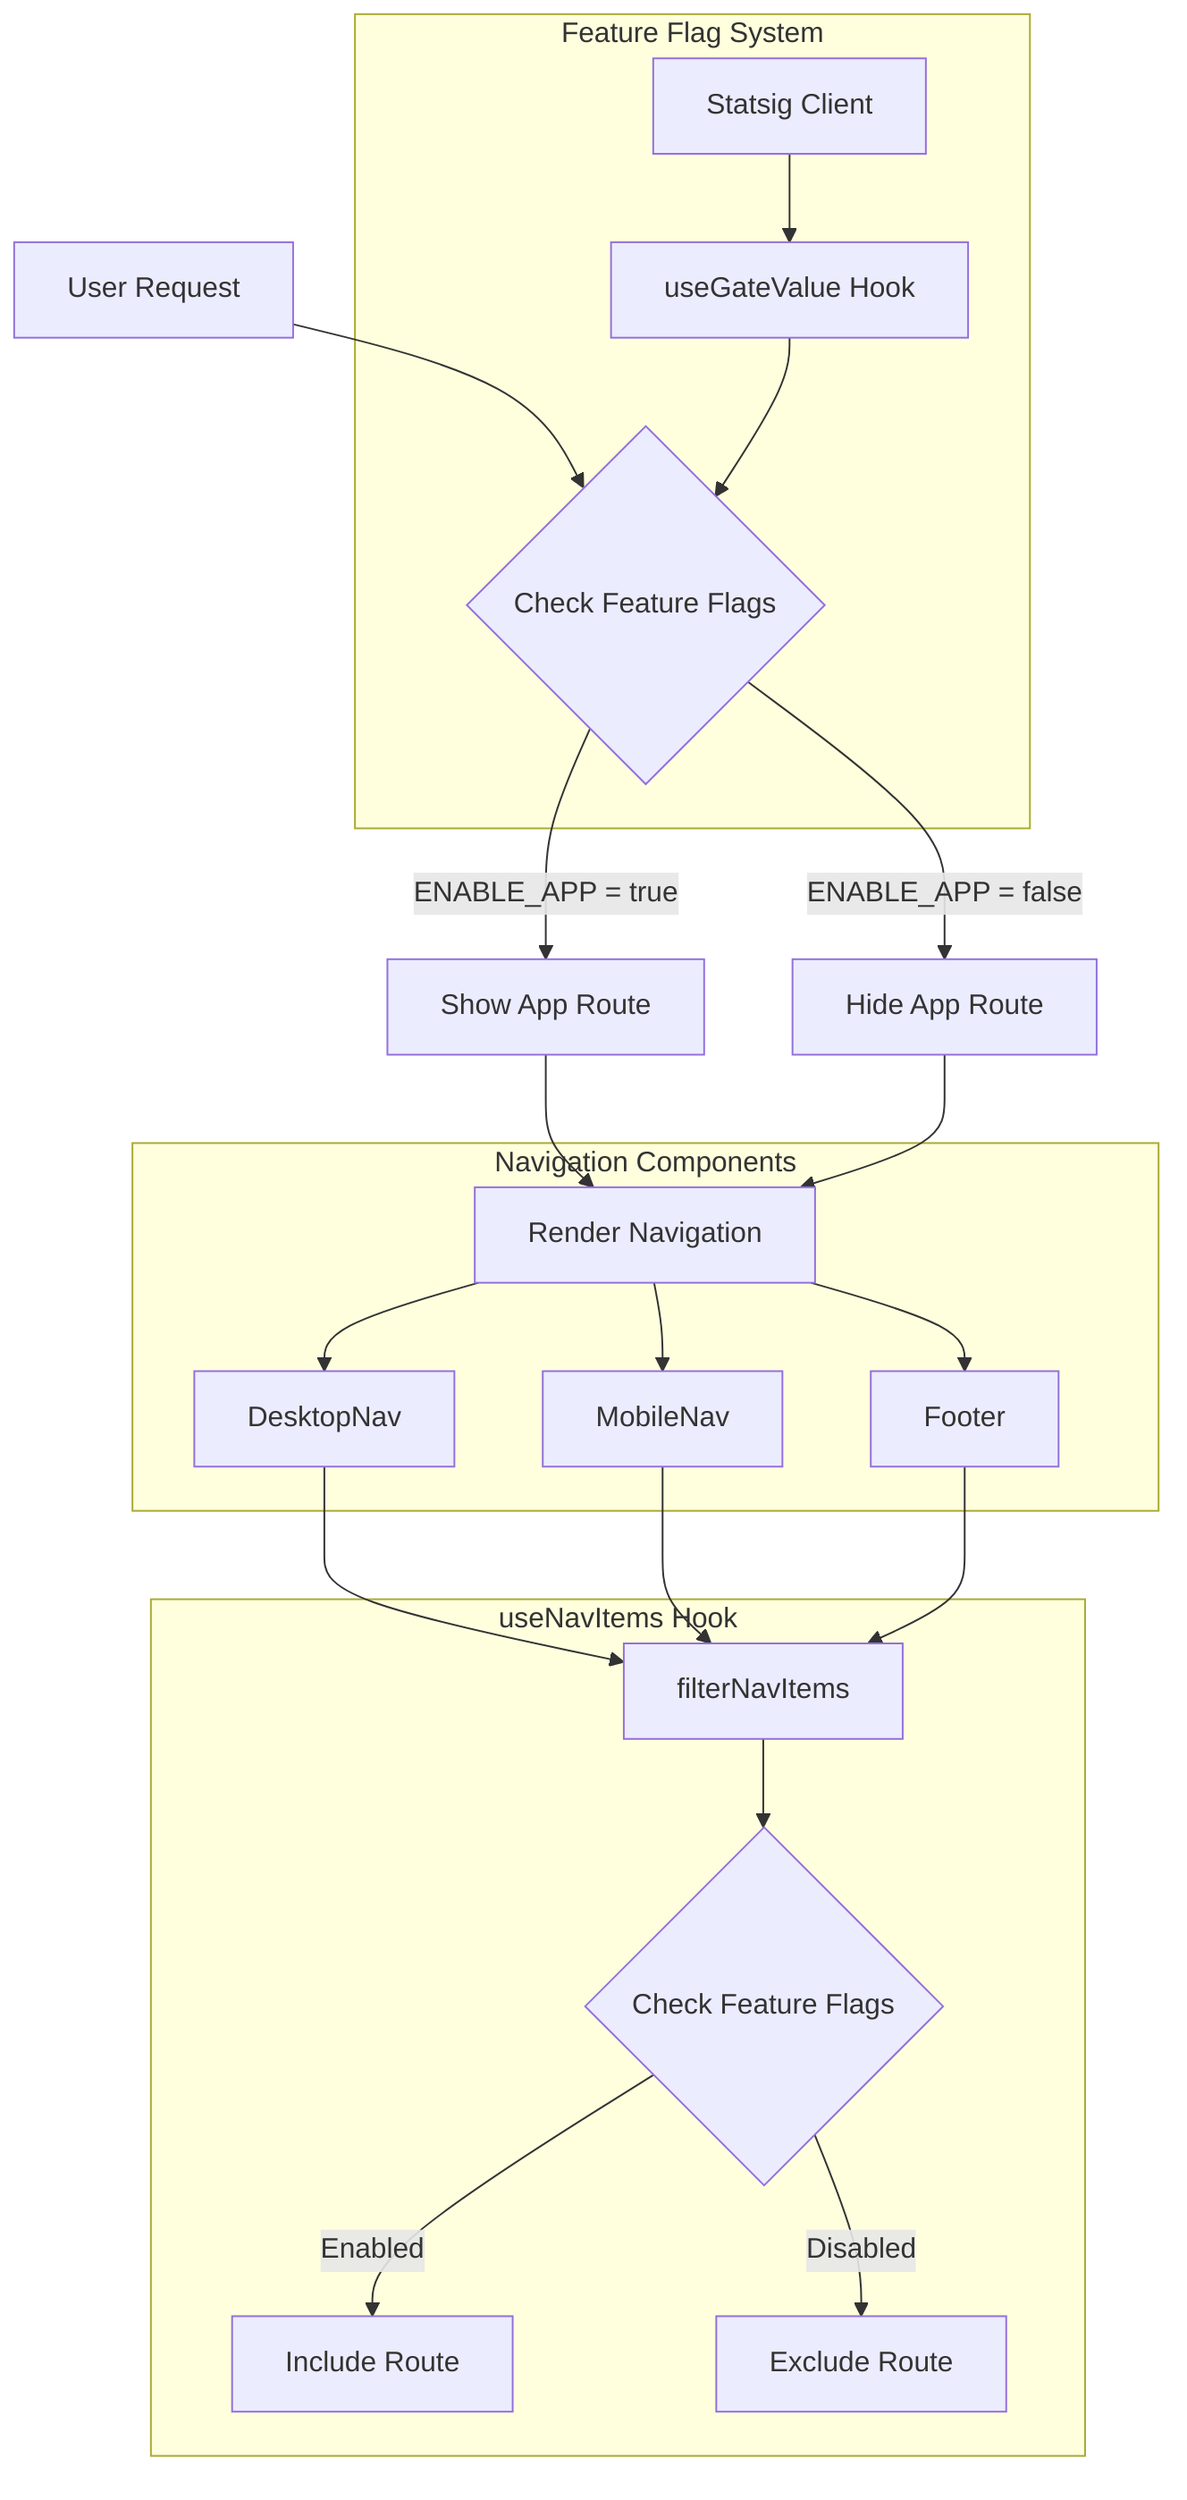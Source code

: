 flowchart TD
    A[User Request] --> B{Check Feature Flags}
    B -->|ENABLE_APP = true| C[Show App Route]
    B -->|ENABLE_APP = false| D[Hide App Route]
    
    C --> E[Render Navigation]
    D --> E
    
    subgraph Feature Flag System
    F[Statsig Client] --> G[useGateValue Hook]
    G --> B
    end
    
    subgraph Navigation Components
    E --> H[DesktopNav]
    E --> I[MobileNav]
    E --> J[Footer]
    end
    
    subgraph useNavItems Hook
    K[filterNavItems] --> L{Check Feature Flags}
    L -->|Enabled| M[Include Route]
    L -->|Disabled| N[Exclude Route]
    end
    
    H --> K
    I --> K
    J --> K